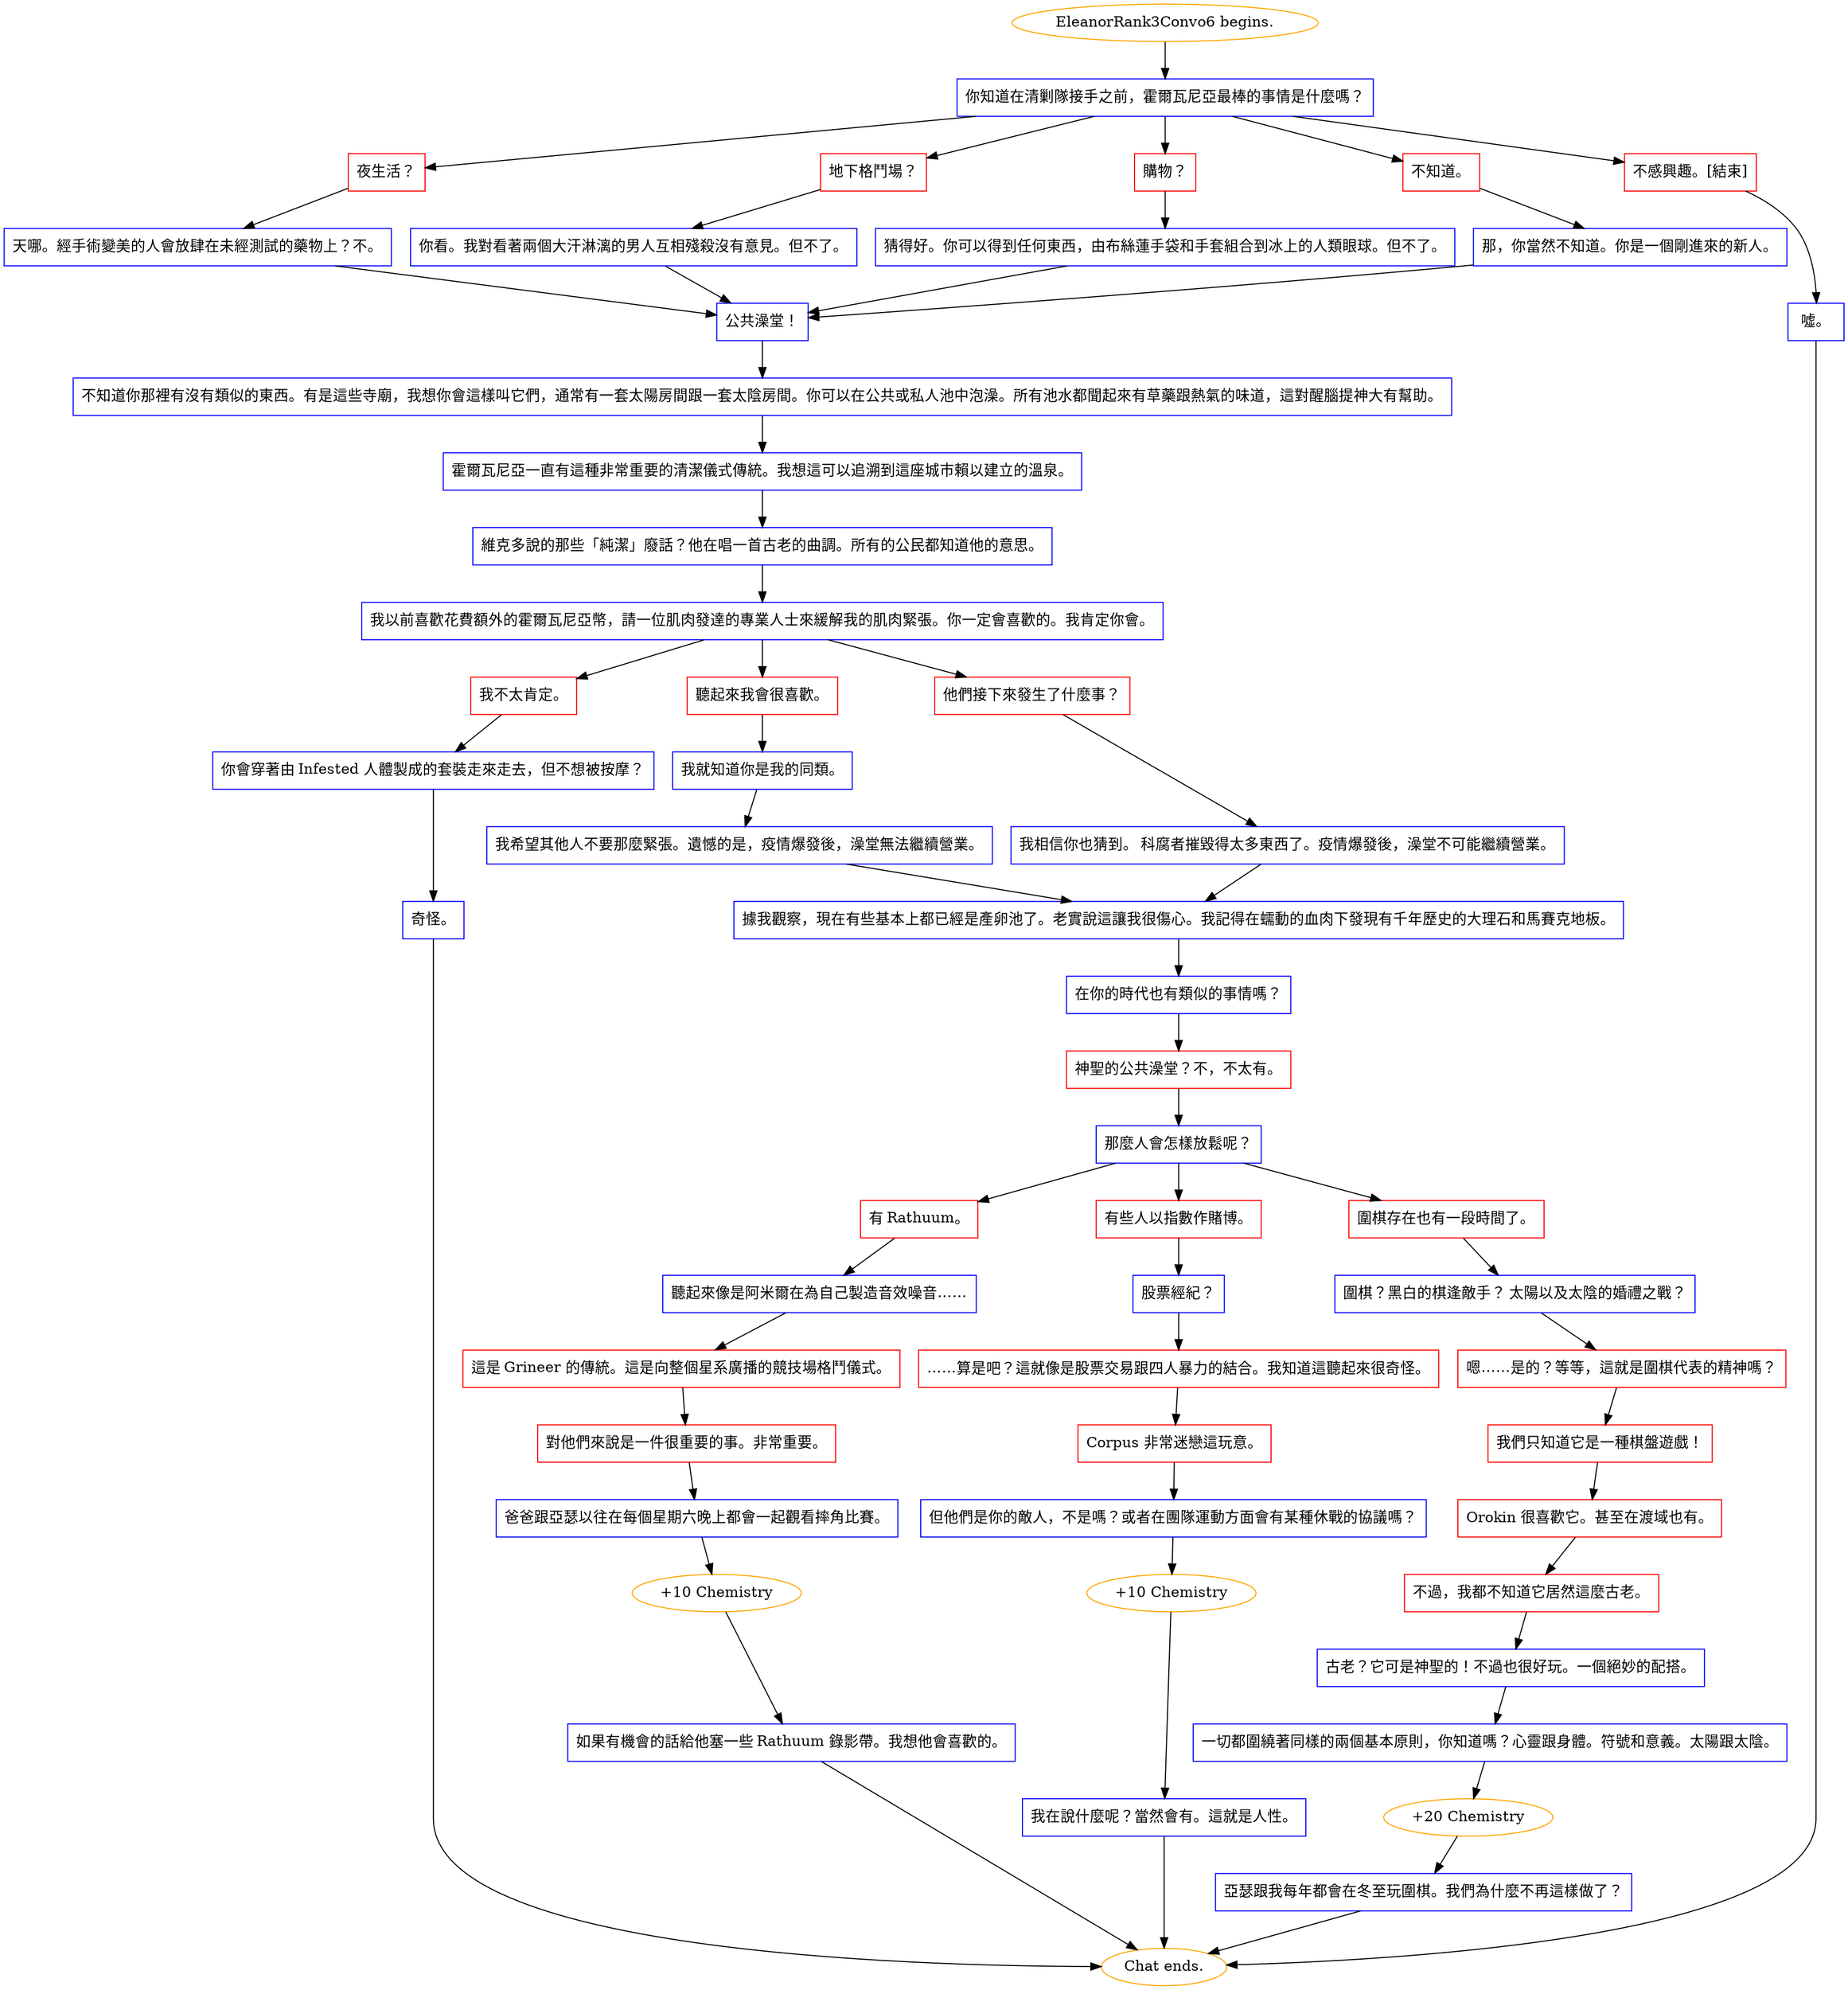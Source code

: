 digraph {
	"EleanorRank3Convo6 begins." [color=orange];
		"EleanorRank3Convo6 begins." -> j1596545402;
	j1596545402 [label="你知道在清剿隊接手之前，霍爾瓦尼亞最棒的事情是什麼嗎？",shape=box,color=blue];
		j1596545402 -> j2380949544;
		j1596545402 -> j1250597859;
		j1596545402 -> j834343571;
		j1596545402 -> j535055833;
		j1596545402 -> j1006031720;
	j2380949544 [label="夜生活？",shape=box,color=red];
		j2380949544 -> j1957319593;
	j1250597859 [label="地下格鬥場？",shape=box,color=red];
		j1250597859 -> j1778511204;
	j834343571 [label="購物？",shape=box,color=red];
		j834343571 -> j3654864406;
	j535055833 [label="不知道。",shape=box,color=red];
		j535055833 -> j2478457997;
	j1006031720 [label="不感興趣。[結束]",shape=box,color=red];
		j1006031720 -> j3673776742;
	j1957319593 [label="天哪。經手術變美的人會放肆在未經測試的藥物上？不。",shape=box,color=blue];
		j1957319593 -> j1631390834;
	j1778511204 [label="你看。我對看著兩個大汗淋漓的男人互相殘殺沒有意見。但不了。",shape=box,color=blue];
		j1778511204 -> j1631390834;
	j3654864406 [label="猜得好。你可以得到任何東西，由布絲蓮手袋和手套組合到冰上的人類眼球。但不了。",shape=box,color=blue];
		j3654864406 -> j1631390834;
	j2478457997 [label="那，你當然不知道。你是一個剛進來的新人。",shape=box,color=blue];
		j2478457997 -> j1631390834;
	j3673776742 [label="噓。",shape=box,color=blue];
		j3673776742 -> "Chat ends.";
	j1631390834 [label="公共澡堂！",shape=box,color=blue];
		j1631390834 -> j2357140931;
	"Chat ends." [color=orange];
	j2357140931 [label="不知道你那裡有沒有類似的東西。有是這些寺廟，我想你會這樣叫它們，通常有一套太陽房間跟一套太陰房間。你可以在公共或私人池中泡澡。所有池水都聞起來有草藥跟熱氣的味道，這對醒腦提神大有幫助。",shape=box,color=blue];
		j2357140931 -> j567897195;
	j567897195 [label="霍爾瓦尼亞一直有這種非常重要的清潔儀式傳統。我想這可以追溯到這座城市賴以建立的溫泉。",shape=box,color=blue];
		j567897195 -> j866536482;
	j866536482 [label="維克多說的那些「純潔」廢話？他在唱一首古老的曲調。所有的公民都知道他的意思。",shape=box,color=blue];
		j866536482 -> j4010507849;
	j4010507849 [label="我以前喜歡花費額外的霍爾瓦尼亞幣，請一位肌肉發達的專業人士來緩解我的肌肉緊張。你一定會喜歡的。我肯定你會。",shape=box,color=blue];
		j4010507849 -> j3684930633;
		j4010507849 -> j2312082425;
		j4010507849 -> j3240569035;
	j3684930633 [label="我不太肯定。",shape=box,color=red];
		j3684930633 -> j685544178;
	j2312082425 [label="聽起來我會很喜歡。",shape=box,color=red];
		j2312082425 -> j135721890;
	j3240569035 [label="他們接下來發生了什麼事？",shape=box,color=red];
		j3240569035 -> j1980350089;
	j685544178 [label="你會穿著由 Infested 人體製成的套裝走來走去，但不想被按摩？",shape=box,color=blue];
		j685544178 -> j1046649398;
	j135721890 [label="我就知道你是我的同類。",shape=box,color=blue];
		j135721890 -> j3309918142;
	j1980350089 [label="我相信你也猜到。 科腐者摧毀得太多東西了。疫情爆發後，澡堂不可能繼續營業。",shape=box,color=blue];
		j1980350089 -> j19768210;
	j1046649398 [label="奇怪。",shape=box,color=blue];
		j1046649398 -> "Chat ends.";
	j3309918142 [label="我希望其他人不要那麼緊張。遺憾的是，疫情爆發後，澡堂無法繼續營業。",shape=box,color=blue];
		j3309918142 -> j19768210;
	j19768210 [label="據我觀察，現在有些基本上都已經是產卵池了。老實說這讓我很傷心。我記得在蠕動的血肉下發現有千年歷史的大理石和馬賽克地板。",shape=box,color=blue];
		j19768210 -> j134897459;
	j134897459 [label="在你的時代也有類似的事情嗎？",shape=box,color=blue];
		j134897459 -> j4176336018;
	j4176336018 [label="神聖的公共澡堂？不，不太有。",shape=box,color=red];
		j4176336018 -> j1029520439;
	j1029520439 [label="那麼人會怎樣放鬆呢？",shape=box,color=blue];
		j1029520439 -> j2896710100;
		j1029520439 -> j4079641926;
		j1029520439 -> j53138299;
	j2896710100 [label="有 Rathuum。",shape=box,color=red];
		j2896710100 -> j2470663310;
	j4079641926 [label="有些人以指數作賭博。",shape=box,color=red];
		j4079641926 -> j1512513888;
	j53138299 [label="圍棋存在也有一段時間了。",shape=box,color=red];
		j53138299 -> j2315963560;
	j2470663310 [label="聽起來像是阿米爾在為自己製造音效噪音……",shape=box,color=blue];
		j2470663310 -> j3905707426;
	j1512513888 [label="股票經紀？",shape=box,color=blue];
		j1512513888 -> j2072252715;
	j2315963560 [label="圍棋？黑白的棋逢敵手？ 太陽以及太陰的婚禮之戰？",shape=box,color=blue];
		j2315963560 -> j1918184635;
	j3905707426 [label="這是 Grineer 的傳統。這是向整個星系廣播的競技場格鬥儀式。",shape=box,color=red];
		j3905707426 -> j3639428079;
	j2072252715 [label="……算是吧？這就像是股票交易跟四人暴力的結合。我知道這聽起來很奇怪。",shape=box,color=red];
		j2072252715 -> j3518003626;
	j1918184635 [label="嗯……是的？等等，這就是圍棋代表的精神嗎？",shape=box,color=red];
		j1918184635 -> j1599020798;
	j3639428079 [label="對他們來說是一件很重要的事。非常重要。",shape=box,color=red];
		j3639428079 -> j3457631311;
	j3518003626 [label="Corpus 非常迷戀這玩意。",shape=box,color=red];
		j3518003626 -> j3160454335;
	j1599020798 [label="我們只知道它是一種棋盤遊戲！",shape=box,color=red];
		j1599020798 -> j2474329075;
	j3457631311 [label="爸爸跟亞瑟以往在每個星期六晚上都會一起觀看摔角比賽。",shape=box,color=blue];
		j3457631311 -> j2006121661;
	j3160454335 [label="但他們是你的敵人，不是嗎？或者在團隊運動方面會有某種休戰的協議嗎？",shape=box,color=blue];
		j3160454335 -> j2397803338;
	j2474329075 [label="Orokin 很喜歡它。甚至在渡域也有。",shape=box,color=red];
		j2474329075 -> j2401554766;
	j2006121661 [label="+10 Chemistry",color=orange];
		j2006121661 -> j1191231950;
	j2397803338 [label="+10 Chemistry",color=orange];
		j2397803338 -> j3948582160;
	j2401554766 [label="不過，我都不知道它居然這麼古老。",shape=box,color=red];
		j2401554766 -> j2652521671;
	j1191231950 [label="如果有機會的話給他塞一些 Rathuum 錄影帶。我想他會喜歡的。",shape=box,color=blue];
		j1191231950 -> "Chat ends.";
	j3948582160 [label="我在說什麼呢？當然會有。這就是人性。",shape=box,color=blue];
		j3948582160 -> "Chat ends.";
	j2652521671 [label="古老？它可是神聖的！不過也很好玩。一個絕妙的配搭。",shape=box,color=blue];
		j2652521671 -> j2668108027;
	j2668108027 [label="一切都圍繞著同樣的兩個基本原則，你知道嗎？心靈跟身體。符號和意義。太陽跟太陰。",shape=box,color=blue];
		j2668108027 -> j2577627759;
	j2577627759 [label="+20 Chemistry",color=orange];
		j2577627759 -> j2415166067;
	j2415166067 [label="亞瑟跟我每年都會在冬至玩圍棋。我們為什麼不再這樣做了？",shape=box,color=blue];
		j2415166067 -> "Chat ends.";
}
